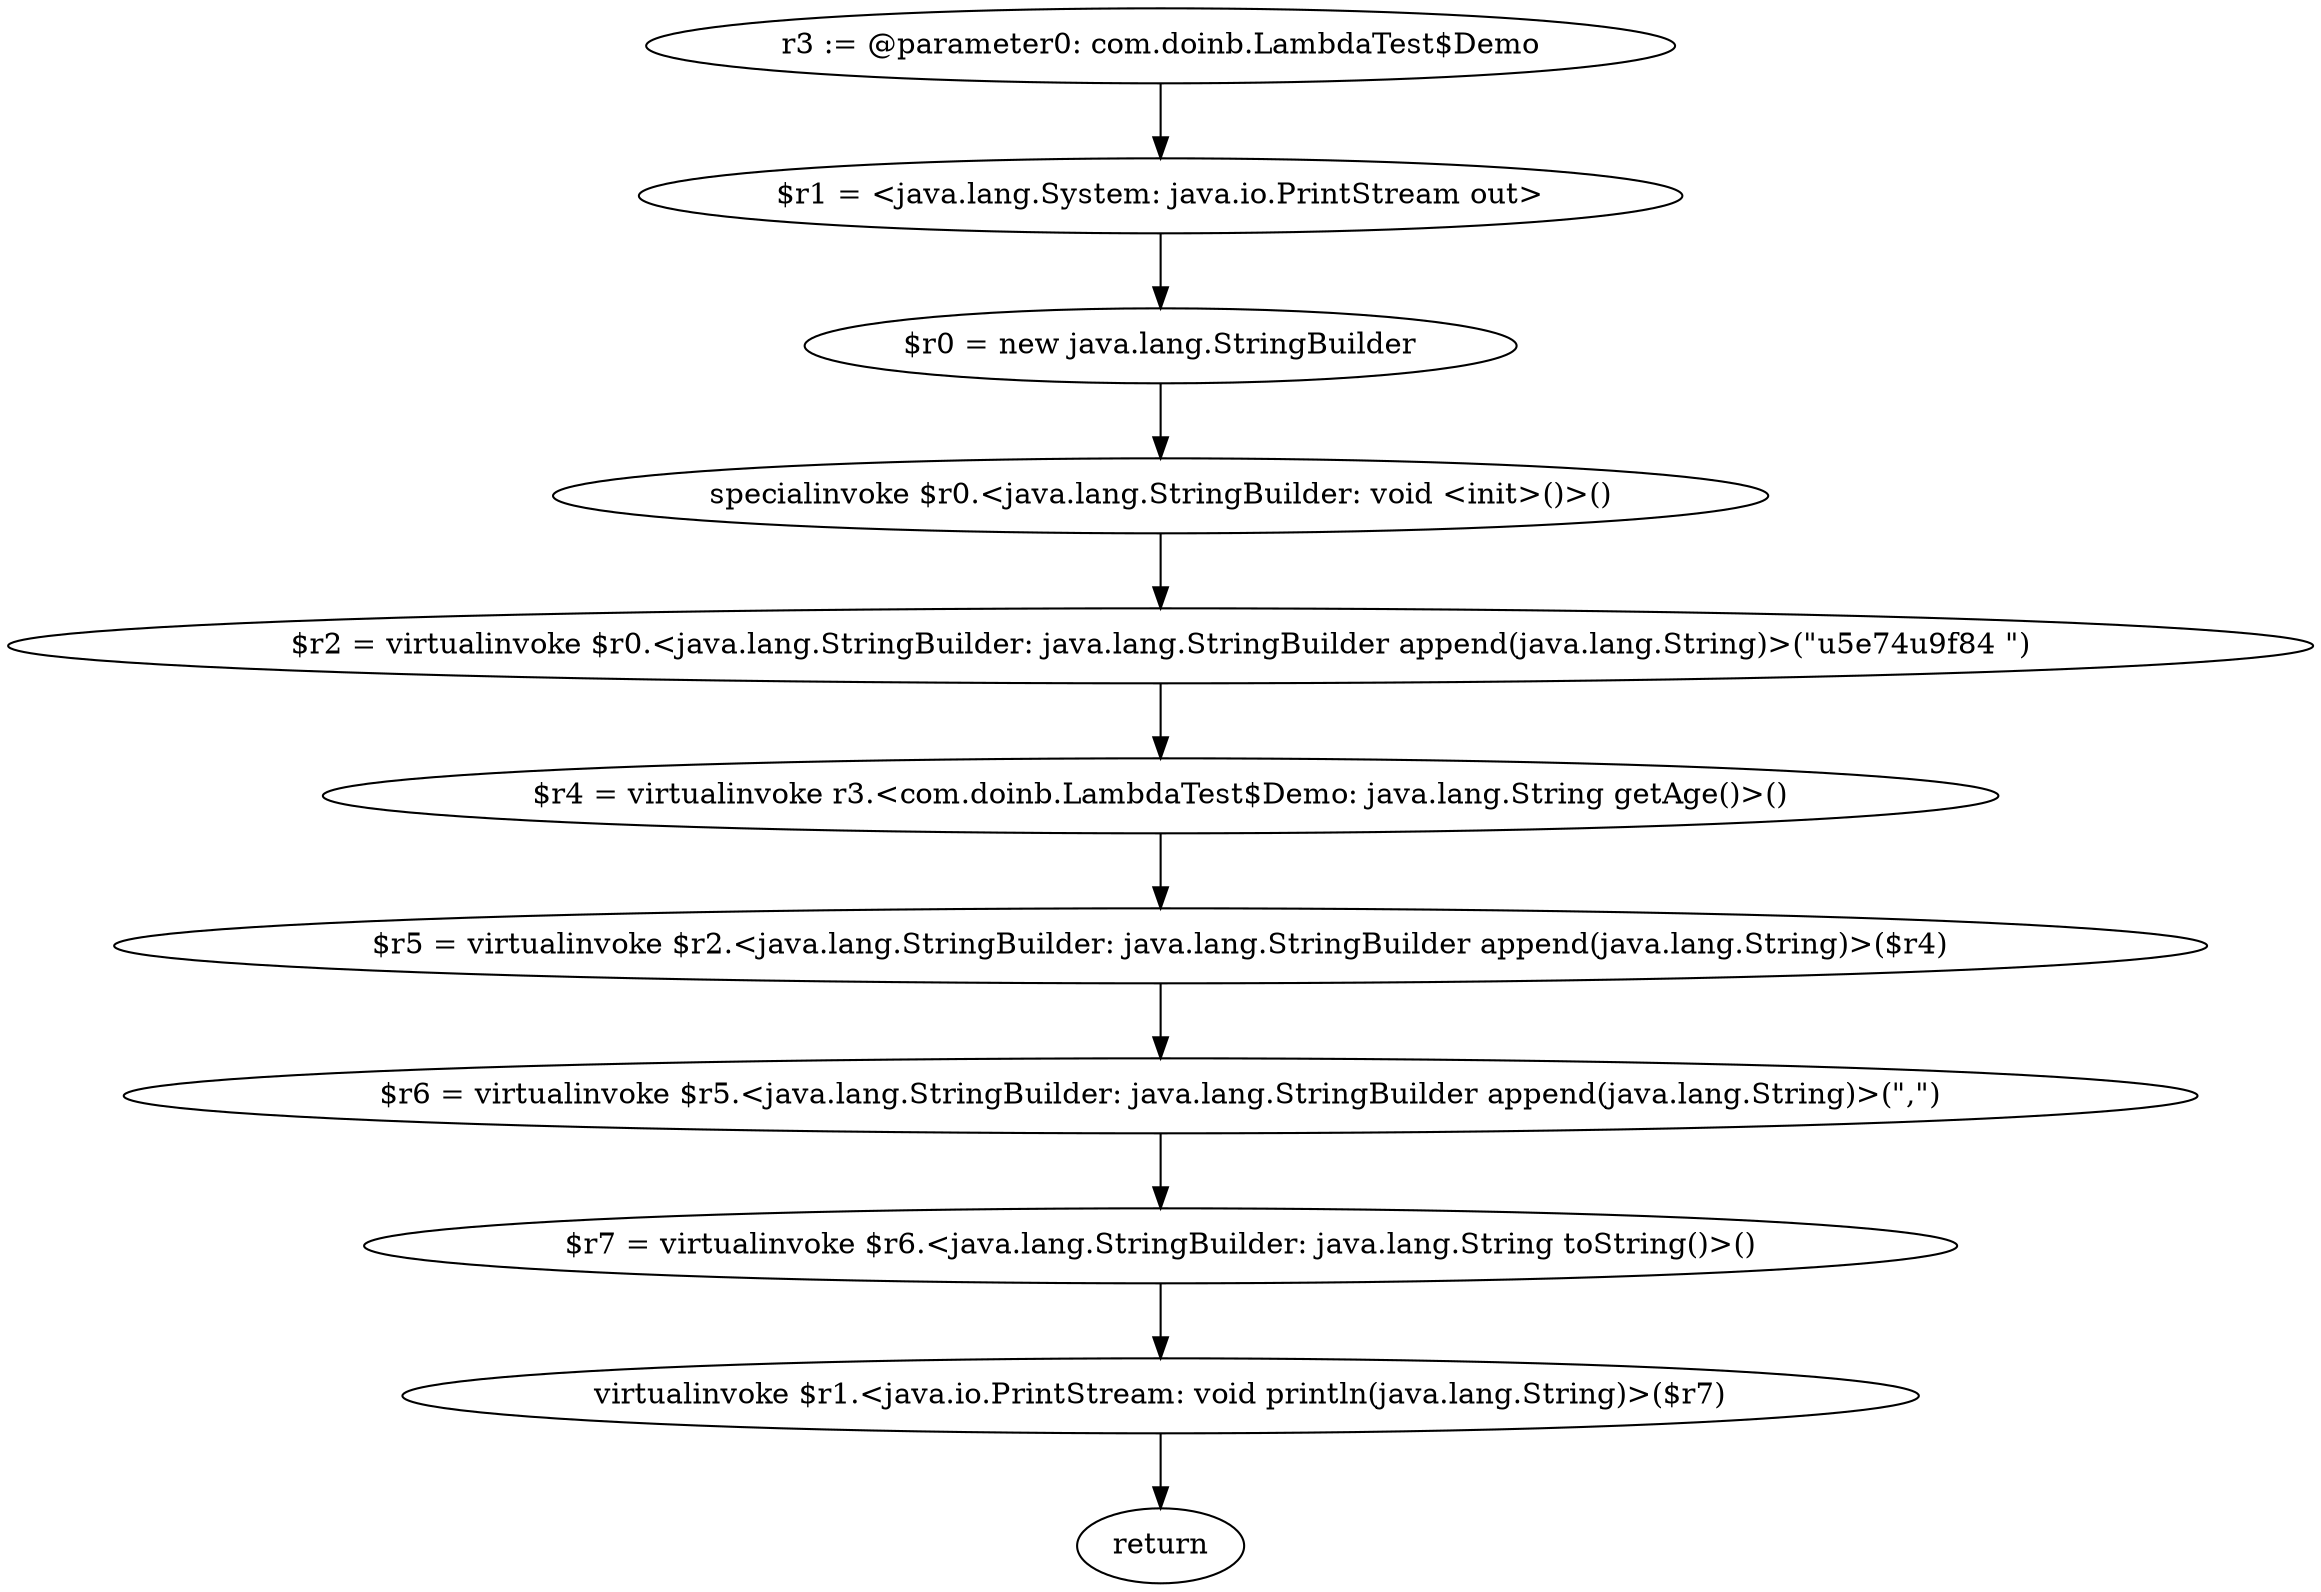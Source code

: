 digraph "unitGraph" {
    "r3 := @parameter0: com.doinb.LambdaTest$Demo"
    "$r1 = <java.lang.System: java.io.PrintStream out>"
    "$r0 = new java.lang.StringBuilder"
    "specialinvoke $r0.<java.lang.StringBuilder: void <init>()>()"
    "$r2 = virtualinvoke $r0.<java.lang.StringBuilder: java.lang.StringBuilder append(java.lang.String)>(\"\u5e74\u9f84 \")"
    "$r4 = virtualinvoke r3.<com.doinb.LambdaTest$Demo: java.lang.String getAge()>()"
    "$r5 = virtualinvoke $r2.<java.lang.StringBuilder: java.lang.StringBuilder append(java.lang.String)>($r4)"
    "$r6 = virtualinvoke $r5.<java.lang.StringBuilder: java.lang.StringBuilder append(java.lang.String)>(\",\")"
    "$r7 = virtualinvoke $r6.<java.lang.StringBuilder: java.lang.String toString()>()"
    "virtualinvoke $r1.<java.io.PrintStream: void println(java.lang.String)>($r7)"
    "return"
    "r3 := @parameter0: com.doinb.LambdaTest$Demo"->"$r1 = <java.lang.System: java.io.PrintStream out>";
    "$r1 = <java.lang.System: java.io.PrintStream out>"->"$r0 = new java.lang.StringBuilder";
    "$r0 = new java.lang.StringBuilder"->"specialinvoke $r0.<java.lang.StringBuilder: void <init>()>()";
    "specialinvoke $r0.<java.lang.StringBuilder: void <init>()>()"->"$r2 = virtualinvoke $r0.<java.lang.StringBuilder: java.lang.StringBuilder append(java.lang.String)>(\"\u5e74\u9f84 \")";
    "$r2 = virtualinvoke $r0.<java.lang.StringBuilder: java.lang.StringBuilder append(java.lang.String)>(\"\u5e74\u9f84 \")"->"$r4 = virtualinvoke r3.<com.doinb.LambdaTest$Demo: java.lang.String getAge()>()";
    "$r4 = virtualinvoke r3.<com.doinb.LambdaTest$Demo: java.lang.String getAge()>()"->"$r5 = virtualinvoke $r2.<java.lang.StringBuilder: java.lang.StringBuilder append(java.lang.String)>($r4)";
    "$r5 = virtualinvoke $r2.<java.lang.StringBuilder: java.lang.StringBuilder append(java.lang.String)>($r4)"->"$r6 = virtualinvoke $r5.<java.lang.StringBuilder: java.lang.StringBuilder append(java.lang.String)>(\",\")";
    "$r6 = virtualinvoke $r5.<java.lang.StringBuilder: java.lang.StringBuilder append(java.lang.String)>(\",\")"->"$r7 = virtualinvoke $r6.<java.lang.StringBuilder: java.lang.String toString()>()";
    "$r7 = virtualinvoke $r6.<java.lang.StringBuilder: java.lang.String toString()>()"->"virtualinvoke $r1.<java.io.PrintStream: void println(java.lang.String)>($r7)";
    "virtualinvoke $r1.<java.io.PrintStream: void println(java.lang.String)>($r7)"->"return";
}
